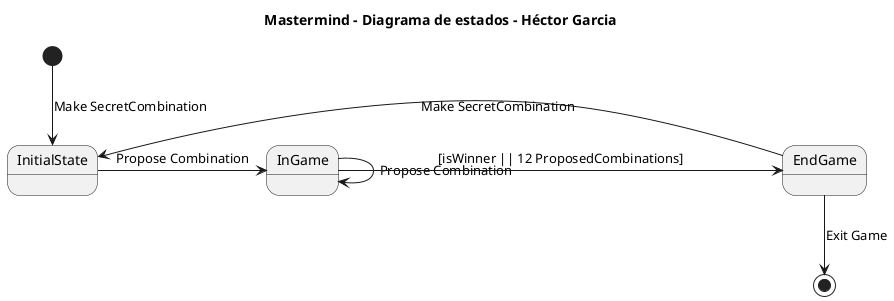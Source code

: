 @startuml

title Mastermind - Diagrama de estados - Héctor Garcia 

[*] --> InitialState: Make SecretCombination
InitialState -> InGame: Propose Combination

InGame -> InGame: Propose Combination
InGame -> EndGame: [isWinner || 12 ProposedCombinations]

EndGame -> InitialState: Make SecretCombination
EndGame --> [*]: Exit Game

@enduml